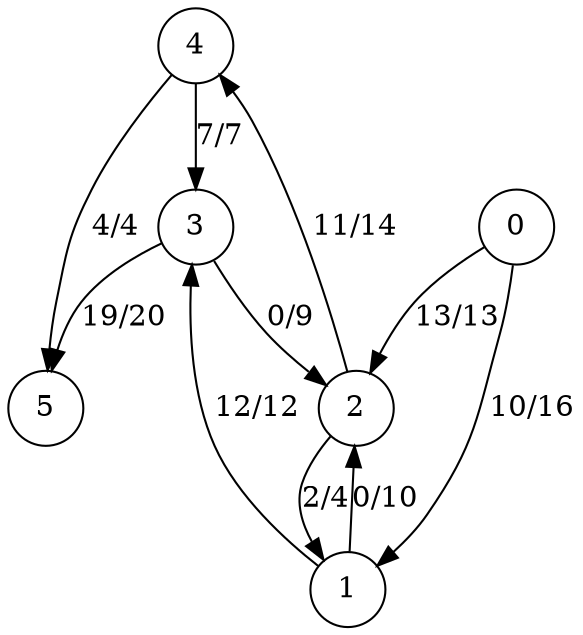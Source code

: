 digraph graphique1 {
	size="20"
	node [shape = circle];
	4 -> 5 [ label = "4/4" ];
	4 -> 3 [ label = "7/7" ];
	3 -> 5 [ label = "19/20" ];
	3 -> 2 [ label = "0/9" ];
	2 -> 4 [ label = "11/14" ];
	2 -> 1 [ label = "2/4" ];
	1 -> 3 [ label = "12/12" ];
	1 -> 2 [ label = "0/10" ];
	0 -> 2 [ label = "13/13" ];
	0 -> 1 [ label = "10/16" ];
}
